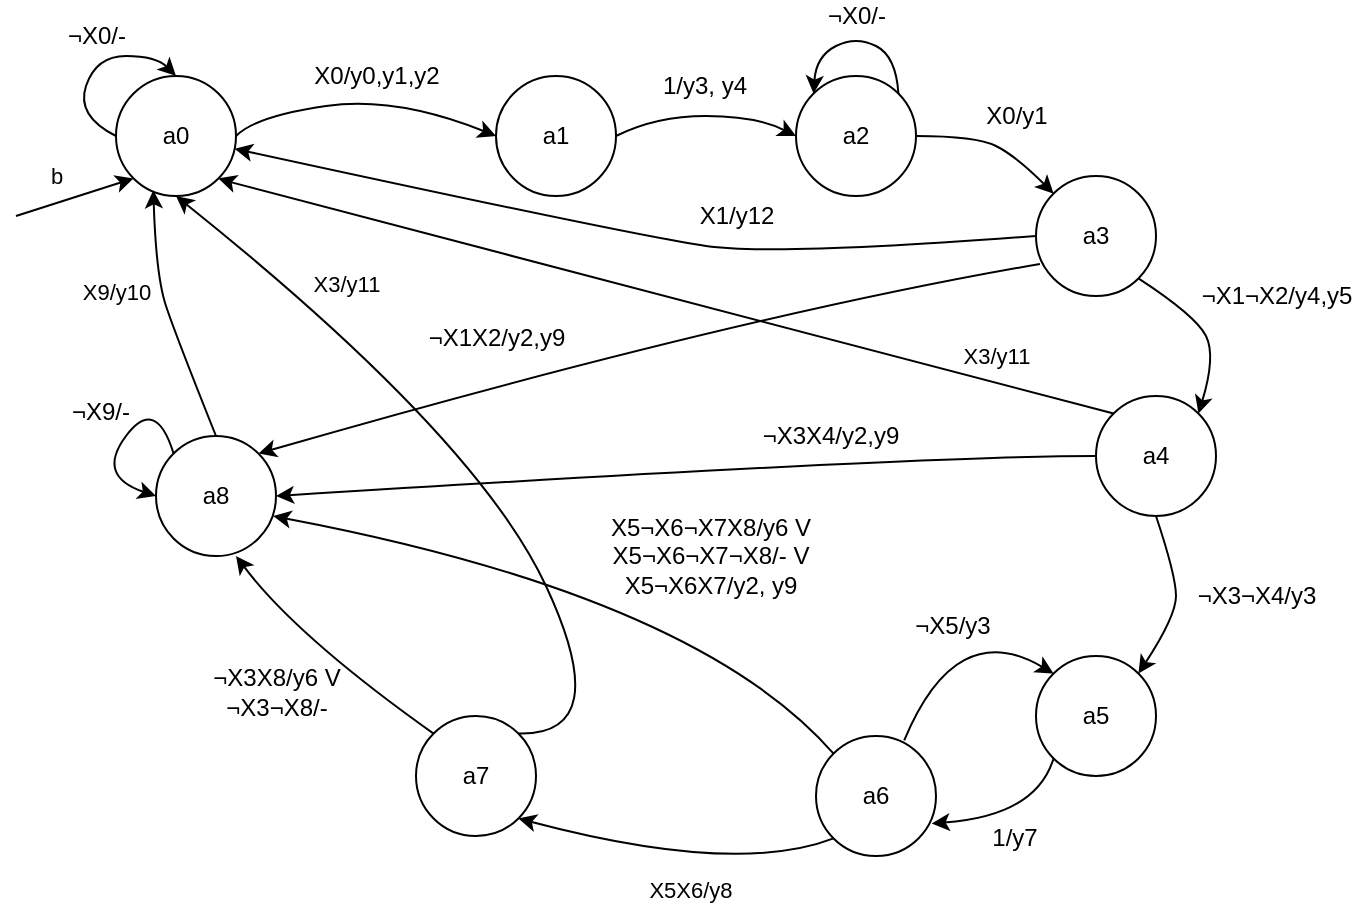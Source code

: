<mxfile version="17.4.4" type="device"><diagram id="MBFtnTvpf74F9Vg8lhEz" name="Page-1"><mxGraphModel dx="1160" dy="646" grid="1" gridSize="10" guides="1" tooltips="1" connect="1" arrows="1" fold="1" page="1" pageScale="1" pageWidth="827" pageHeight="1169" math="0" shadow="0"><root><mxCell id="0"/><mxCell id="1" parent="0"/><mxCell id="G06MizFEyEFeZwLdKQYB-1" value="&lt;font style=&quot;font-size: 12px;&quot;&gt;a0&lt;/font&gt;" style="ellipse;whiteSpace=wrap;html=1;aspect=fixed;fontSize=12;" vertex="1" parent="1"><mxGeometry x="130" y="60" width="60" height="60" as="geometry"/></mxCell><mxCell id="G06MizFEyEFeZwLdKQYB-2" value="&lt;font style=&quot;font-size: 12px;&quot;&gt;a1&lt;/font&gt;" style="ellipse;whiteSpace=wrap;html=1;aspect=fixed;fontSize=12;" vertex="1" parent="1"><mxGeometry x="320" y="60" width="60" height="60" as="geometry"/></mxCell><mxCell id="G06MizFEyEFeZwLdKQYB-3" value="X0/y0,y1,y2" style="curved=1;endArrow=classic;html=1;fontSize=12;elbow=vertical;exitX=1;exitY=0.5;exitDx=0;exitDy=0;entryX=0;entryY=0.5;entryDx=0;entryDy=0;" edge="1" parent="1" source="G06MizFEyEFeZwLdKQYB-1" target="G06MizFEyEFeZwLdKQYB-2"><mxGeometry x="0.101" y="11" width="50" height="50" relative="1" as="geometry"><mxPoint x="200" y="90" as="sourcePoint"/><mxPoint x="250" y="40" as="targetPoint"/><Array as="points"><mxPoint x="200" y="80"/><mxPoint x="270" y="70"/></Array><mxPoint as="offset"/></mxGeometry></mxCell><mxCell id="G06MizFEyEFeZwLdKQYB-4" value="&lt;font style=&quot;font-size: 12px;&quot;&gt;a2&lt;/font&gt;" style="ellipse;whiteSpace=wrap;html=1;aspect=fixed;fontSize=12;" vertex="1" parent="1"><mxGeometry x="470" y="60" width="60" height="60" as="geometry"/></mxCell><mxCell id="G06MizFEyEFeZwLdKQYB-5" value="" style="curved=1;endArrow=classic;html=1;fontSize=12;elbow=vertical;exitX=1;exitY=0.5;exitDx=0;exitDy=0;entryX=0;entryY=0.5;entryDx=0;entryDy=0;" edge="1" parent="1" source="G06MizFEyEFeZwLdKQYB-2" target="G06MizFEyEFeZwLdKQYB-4"><mxGeometry x="0.101" y="11" width="50" height="50" relative="1" as="geometry"><mxPoint x="390.0" y="80" as="sourcePoint"/><mxPoint x="520" y="80" as="targetPoint"/><Array as="points"><mxPoint x="400" y="80"/><mxPoint x="450" y="80"/></Array><mxPoint as="offset"/></mxGeometry></mxCell><mxCell id="G06MizFEyEFeZwLdKQYB-6" value="1/y3, y4" style="text;html=1;align=center;verticalAlign=middle;resizable=0;points=[];autosize=1;strokeColor=none;fillColor=none;fontSize=12;" vertex="1" parent="1"><mxGeometry x="394" y="55" width="60" height="20" as="geometry"/></mxCell><mxCell id="G06MizFEyEFeZwLdKQYB-7" value="&lt;font style=&quot;font-size: 12px;&quot;&gt;a3&lt;/font&gt;" style="ellipse;whiteSpace=wrap;html=1;aspect=fixed;fontSize=12;" vertex="1" parent="1"><mxGeometry x="590" y="110" width="60" height="60" as="geometry"/></mxCell><mxCell id="G06MizFEyEFeZwLdKQYB-8" value="X0/y1" style="curved=1;endArrow=classic;html=1;fontSize=12;elbow=vertical;exitX=1;exitY=0.5;exitDx=0;exitDy=0;entryX=0;entryY=0;entryDx=0;entryDy=0;" edge="1" parent="1" source="G06MizFEyEFeZwLdKQYB-4" target="G06MizFEyEFeZwLdKQYB-7"><mxGeometry x="0.1" y="18" width="50" height="50" relative="1" as="geometry"><mxPoint x="540" y="100" as="sourcePoint"/><mxPoint x="630" y="100" as="targetPoint"/><Array as="points"><mxPoint x="560" y="90"/><mxPoint x="580" y="100"/></Array><mxPoint as="offset"/></mxGeometry></mxCell><mxCell id="G06MizFEyEFeZwLdKQYB-9" value="¬X0/-" style="curved=1;endArrow=classic;html=1;fontSize=12;elbow=vertical;exitX=1;exitY=0;exitDx=0;exitDy=0;entryX=0;entryY=0;entryDx=0;entryDy=0;" edge="1" parent="1" source="G06MizFEyEFeZwLdKQYB-4" target="G06MizFEyEFeZwLdKQYB-4"><mxGeometry y="-10" width="50" height="50" relative="1" as="geometry"><mxPoint x="450" y="40" as="sourcePoint"/><mxPoint x="500" y="-10" as="targetPoint"/><Array as="points"><mxPoint x="520" y="50"/><mxPoint x="500" y="40"/><mxPoint x="480" y="50"/></Array><mxPoint x="4" y="-1" as="offset"/></mxGeometry></mxCell><mxCell id="G06MizFEyEFeZwLdKQYB-10" value="&lt;font style=&quot;font-size: 12px;&quot;&gt;a4&lt;/font&gt;" style="ellipse;whiteSpace=wrap;html=1;aspect=fixed;fontSize=12;" vertex="1" parent="1"><mxGeometry x="620" y="220" width="60" height="60" as="geometry"/></mxCell><mxCell id="G06MizFEyEFeZwLdKQYB-11" value="¬X0/-" style="curved=1;endArrow=classic;html=1;fontSize=12;elbow=vertical;exitX=0;exitY=0.5;exitDx=0;exitDy=0;entryX=0.5;entryY=0;entryDx=0;entryDy=0;" edge="1" parent="1" source="G06MizFEyEFeZwLdKQYB-1" target="G06MizFEyEFeZwLdKQYB-1"><mxGeometry x="0.1" y="10" width="50" height="50" relative="1" as="geometry"><mxPoint x="80" y="75" as="sourcePoint"/><mxPoint x="130" y="25" as="targetPoint"/><Array as="points"><mxPoint x="110" y="80"/><mxPoint x="120" y="50"/><mxPoint x="150" y="50"/></Array><mxPoint as="offset"/></mxGeometry></mxCell><mxCell id="G06MizFEyEFeZwLdKQYB-12" value="¬X1¬X2/y4,y5" style="curved=1;endArrow=classic;html=1;fontSize=12;elbow=vertical;exitX=1;exitY=1;exitDx=0;exitDy=0;entryX=1;entryY=0;entryDx=0;entryDy=0;" edge="1" parent="1" source="G06MizFEyEFeZwLdKQYB-7" target="G06MizFEyEFeZwLdKQYB-10"><mxGeometry x="-0.002" y="40" width="50" height="50" relative="1" as="geometry"><mxPoint x="690" y="210" as="sourcePoint"/><mxPoint x="740" y="160" as="targetPoint"/><Array as="points"><mxPoint x="670" y="180"/><mxPoint x="680" y="200"/></Array><mxPoint as="offset"/></mxGeometry></mxCell><mxCell id="G06MizFEyEFeZwLdKQYB-13" value="&lt;font style=&quot;font-size: 12px;&quot;&gt;a5&lt;/font&gt;" style="ellipse;whiteSpace=wrap;html=1;aspect=fixed;fontSize=12;" vertex="1" parent="1"><mxGeometry x="590" y="350" width="60" height="60" as="geometry"/></mxCell><mxCell id="G06MizFEyEFeZwLdKQYB-14" value="¬X3¬X4/y3" style="curved=1;endArrow=classic;html=1;fontSize=12;elbow=vertical;exitX=0.5;exitY=1;exitDx=0;exitDy=0;entryX=1;entryY=0;entryDx=0;entryDy=0;" edge="1" parent="1" source="G06MizFEyEFeZwLdKQYB-10" target="G06MizFEyEFeZwLdKQYB-13"><mxGeometry x="-0.032" y="40" width="50" height="50" relative="1" as="geometry"><mxPoint x="560" y="220" as="sourcePoint"/><mxPoint x="610" y="170" as="targetPoint"/><Array as="points"><mxPoint x="660" y="310"/><mxPoint x="660" y="330"/></Array><mxPoint as="offset"/></mxGeometry></mxCell><mxCell id="G06MizFEyEFeZwLdKQYB-15" value="&lt;font style=&quot;font-size: 12px;&quot;&gt;a6&lt;/font&gt;" style="ellipse;whiteSpace=wrap;html=1;aspect=fixed;fontSize=12;" vertex="1" parent="1"><mxGeometry x="480" y="390" width="60" height="60" as="geometry"/></mxCell><mxCell id="G06MizFEyEFeZwLdKQYB-16" value="1/y7" style="curved=1;endArrow=classic;html=1;fontSize=12;elbow=vertical;exitX=0;exitY=1;exitDx=0;exitDy=0;entryX=0.964;entryY=0.729;entryDx=0;entryDy=0;entryPerimeter=0;" edge="1" parent="1" source="G06MizFEyEFeZwLdKQYB-13" target="G06MizFEyEFeZwLdKQYB-15"><mxGeometry x="0.014" y="10" width="50" height="50" relative="1" as="geometry"><mxPoint x="516" y="350" as="sourcePoint"/><mxPoint x="430" y="370" as="targetPoint"/><Array as="points"><mxPoint x="590" y="430"/></Array><mxPoint as="offset"/></mxGeometry></mxCell><mxCell id="G06MizFEyEFeZwLdKQYB-17" value="&lt;font style=&quot;font-size: 12px&quot;&gt;a8&lt;/font&gt;" style="ellipse;whiteSpace=wrap;html=1;aspect=fixed;fontSize=12;" vertex="1" parent="1"><mxGeometry x="150" y="240" width="60" height="60" as="geometry"/></mxCell><mxCell id="G06MizFEyEFeZwLdKQYB-18" value="X5¬X6¬X7X8/y6 V&lt;br&gt;X5¬X6¬X7¬X8/- V&lt;br&gt;X5¬X6X7/y2, y9" style="curved=1;endArrow=classic;html=1;fontSize=12;elbow=vertical;exitX=0;exitY=0;exitDx=0;exitDy=0;entryX=0.976;entryY=0.667;entryDx=0;entryDy=0;entryPerimeter=0;" edge="1" parent="1" source="G06MizFEyEFeZwLdKQYB-15" target="G06MizFEyEFeZwLdKQYB-17"><mxGeometry x="-0.325" y="-22" width="50" height="50" relative="1" as="geometry"><mxPoint x="340" y="350" as="sourcePoint"/><mxPoint x="390" y="300" as="targetPoint"/><Array as="points"><mxPoint x="420" y="320"/></Array><mxPoint x="6" y="2" as="offset"/></mxGeometry></mxCell><mxCell id="G06MizFEyEFeZwLdKQYB-19" value="&lt;font style=&quot;font-size: 12px&quot;&gt;a7&lt;/font&gt;" style="ellipse;whiteSpace=wrap;html=1;aspect=fixed;fontSize=12;" vertex="1" parent="1"><mxGeometry x="280" y="380" width="60" height="60" as="geometry"/></mxCell><mxCell id="G06MizFEyEFeZwLdKQYB-20" value="X1/y12" style="curved=1;endArrow=classic;html=1;fontSize=12;elbow=vertical;exitX=0;exitY=0.5;exitDx=0;exitDy=0;" edge="1" parent="1" source="G06MizFEyEFeZwLdKQYB-7" target="G06MizFEyEFeZwLdKQYB-1"><mxGeometry x="-0.247" y="-17" width="50" height="50" relative="1" as="geometry"><mxPoint x="390" y="230" as="sourcePoint"/><mxPoint x="440" y="180" as="targetPoint"/><Array as="points"><mxPoint x="460" y="150"/><mxPoint x="390" y="140"/></Array><mxPoint as="offset"/></mxGeometry></mxCell><mxCell id="G06MizFEyEFeZwLdKQYB-21" value="X9/y10" style="curved=1;endArrow=classic;html=1;rounded=0;exitX=0.5;exitY=0;exitDx=0;exitDy=0;entryX=0.311;entryY=0.953;entryDx=0;entryDy=0;entryPerimeter=0;" edge="1" parent="1" source="G06MizFEyEFeZwLdKQYB-17" target="G06MizFEyEFeZwLdKQYB-1"><mxGeometry x="0.307" y="22" width="50" height="50" relative="1" as="geometry"><mxPoint x="270" y="320" as="sourcePoint"/><mxPoint x="320" y="270" as="targetPoint"/><Array as="points"><mxPoint x="160" y="190"/><mxPoint x="150" y="160"/></Array><mxPoint as="offset"/></mxGeometry></mxCell><mxCell id="G06MizFEyEFeZwLdKQYB-22" value="&lt;span style=&quot;font-size: 12px&quot;&gt;¬X9/-&lt;/span&gt;" style="curved=1;endArrow=classic;html=1;rounded=0;exitX=0;exitY=0;exitDx=0;exitDy=0;entryX=0;entryY=0.5;entryDx=0;entryDy=0;" edge="1" parent="1" source="G06MizFEyEFeZwLdKQYB-17" target="G06MizFEyEFeZwLdKQYB-17"><mxGeometry x="-0.039" y="-18" width="50" height="50" relative="1" as="geometry"><mxPoint x="120" y="480" as="sourcePoint"/><mxPoint x="170" y="430" as="targetPoint"/><Array as="points"><mxPoint x="150" y="220"/><mxPoint x="120" y="260"/></Array><mxPoint as="offset"/></mxGeometry></mxCell><mxCell id="G06MizFEyEFeZwLdKQYB-23" value="&lt;span style=&quot;font-size: 12px&quot;&gt;¬X1X2/y2,y9&lt;/span&gt;" style="curved=1;endArrow=classic;html=1;rounded=0;exitX=0.033;exitY=0.733;exitDx=0;exitDy=0;exitPerimeter=0;entryX=1;entryY=0;entryDx=0;entryDy=0;" edge="1" parent="1" source="G06MizFEyEFeZwLdKQYB-7" target="G06MizFEyEFeZwLdKQYB-17"><mxGeometry x="0.353" y="-23" width="50" height="50" relative="1" as="geometry"><mxPoint x="380" y="270" as="sourcePoint"/><mxPoint x="430" y="220" as="targetPoint"/><Array as="points"><mxPoint x="440" y="180"/></Array><mxPoint as="offset"/></mxGeometry></mxCell><mxCell id="G06MizFEyEFeZwLdKQYB-24" value="X3/y11" style="curved=1;endArrow=classic;html=1;rounded=0;exitX=0;exitY=0;exitDx=0;exitDy=0;entryX=1;entryY=1;entryDx=0;entryDy=0;" edge="1" parent="1" source="G06MizFEyEFeZwLdKQYB-10" target="G06MizFEyEFeZwLdKQYB-1"><mxGeometry x="-0.723" y="-13" width="50" height="50" relative="1" as="geometry"><mxPoint x="430" y="250" as="sourcePoint"/><mxPoint x="480" y="200" as="targetPoint"/><Array as="points"><mxPoint x="210" y="120"/></Array><mxPoint as="offset"/></mxGeometry></mxCell><mxCell id="G06MizFEyEFeZwLdKQYB-25" value="&lt;span style=&quot;font-size: 12px&quot;&gt;¬X3X4/y2,y9&lt;/span&gt;" style="curved=1;endArrow=classic;html=1;rounded=0;exitX=0;exitY=0.5;exitDx=0;exitDy=0;entryX=1;entryY=0.5;entryDx=0;entryDy=0;" edge="1" parent="1" source="G06MizFEyEFeZwLdKQYB-10" target="G06MizFEyEFeZwLdKQYB-17"><mxGeometry x="-0.355" y="-13" width="50" height="50" relative="1" as="geometry"><mxPoint x="480" y="320" as="sourcePoint"/><mxPoint x="530" y="270" as="targetPoint"/><Array as="points"><mxPoint x="530" y="250"/></Array><mxPoint as="offset"/></mxGeometry></mxCell><mxCell id="G06MizFEyEFeZwLdKQYB-26" value="X5X6/y8" style="curved=1;endArrow=classic;html=1;rounded=0;exitX=0;exitY=1;exitDx=0;exitDy=0;entryX=1;entryY=1;entryDx=0;entryDy=0;" edge="1" parent="1" source="G06MizFEyEFeZwLdKQYB-15" target="G06MizFEyEFeZwLdKQYB-19"><mxGeometry x="-0.112" y="13" width="50" height="50" relative="1" as="geometry"><mxPoint x="290" y="520" as="sourcePoint"/><mxPoint x="340" y="470" as="targetPoint"/><Array as="points"><mxPoint x="440" y="460"/></Array><mxPoint as="offset"/></mxGeometry></mxCell><mxCell id="G06MizFEyEFeZwLdKQYB-27" value="X3/y11" style="curved=1;endArrow=classic;html=1;rounded=0;exitX=1;exitY=0;exitDx=0;exitDy=0;entryX=0.5;entryY=1;entryDx=0;entryDy=0;" edge="1" parent="1" source="G06MizFEyEFeZwLdKQYB-19" target="G06MizFEyEFeZwLdKQYB-1"><mxGeometry x="0.538" y="-19" width="50" height="50" relative="1" as="geometry"><mxPoint x="140" y="290" as="sourcePoint"/><mxPoint x="190" y="240" as="targetPoint"/><Array as="points"><mxPoint x="380" y="390"/><mxPoint x="310" y="240"/></Array><mxPoint as="offset"/></mxGeometry></mxCell><mxCell id="G06MizFEyEFeZwLdKQYB-28" value="&lt;span style=&quot;font-size: 12px&quot;&gt;¬X3X8/y6 V&lt;br&gt;&lt;/span&gt;&lt;span style=&quot;font-size: 12px&quot;&gt;¬&lt;/span&gt;&lt;span style=&quot;font-size: 12px&quot;&gt;X3&lt;/span&gt;&lt;span style=&quot;font-size: 12px&quot;&gt;¬X8/-&lt;/span&gt;&lt;span style=&quot;font-size: 12px&quot;&gt;&lt;br&gt;&lt;/span&gt;" style="curved=1;endArrow=classic;html=1;rounded=0;exitX=0;exitY=0;exitDx=0;exitDy=0;entryX=0.667;entryY=1;entryDx=0;entryDy=0;entryPerimeter=0;" edge="1" parent="1" source="G06MizFEyEFeZwLdKQYB-19" target="G06MizFEyEFeZwLdKQYB-17"><mxGeometry x="0.14" y="28" width="50" height="50" relative="1" as="geometry"><mxPoint x="190" y="280" as="sourcePoint"/><mxPoint x="240" y="230" as="targetPoint"/><Array as="points"><mxPoint x="220" y="340"/></Array><mxPoint y="1" as="offset"/></mxGeometry></mxCell><mxCell id="G06MizFEyEFeZwLdKQYB-29" value="&lt;span style=&quot;font-size: 12px&quot;&gt;¬X5/y3&lt;/span&gt;" style="curved=1;endArrow=classic;html=1;rounded=0;exitX=0.735;exitY=0.037;exitDx=0;exitDy=0;exitPerimeter=0;entryX=0;entryY=0;entryDx=0;entryDy=0;" edge="1" parent="1" source="G06MizFEyEFeZwLdKQYB-15" target="G06MizFEyEFeZwLdKQYB-13"><mxGeometry width="50" height="50" relative="1" as="geometry"><mxPoint x="510" y="340" as="sourcePoint"/><mxPoint x="560" y="290" as="targetPoint"/><Array as="points"><mxPoint x="550" y="330"/></Array></mxGeometry></mxCell><mxCell id="G06MizFEyEFeZwLdKQYB-30" value="b" style="endArrow=classic;html=1;rounded=0;entryX=0;entryY=1;entryDx=0;entryDy=0;" edge="1" parent="1" target="G06MizFEyEFeZwLdKQYB-1"><mxGeometry x="-0.185" y="13" width="50" height="50" relative="1" as="geometry"><mxPoint x="80" y="130" as="sourcePoint"/><mxPoint x="120" y="100" as="targetPoint"/><mxPoint as="offset"/></mxGeometry></mxCell></root></mxGraphModel></diagram></mxfile>